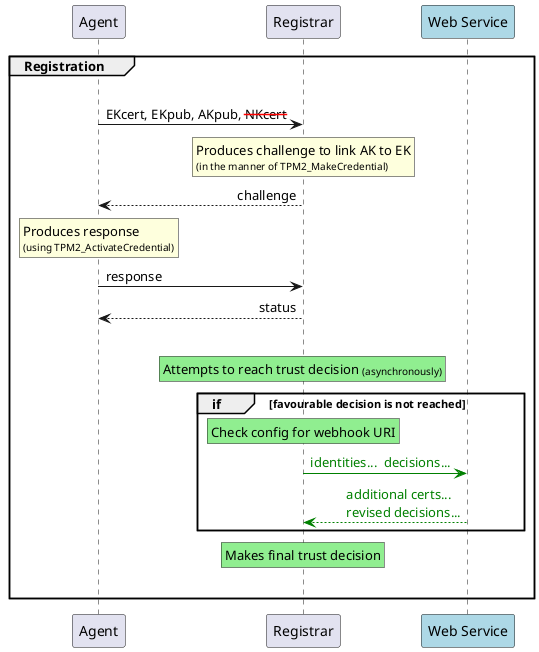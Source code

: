 @startuml
participant Agent
participant Registrar
participant "Web Service" as WebService #lightblue

skinparam sequenceMessageAlign direction
skinparam responseMessageBelowArrow true

group Registration
    |||
    Agent -> Registrar: EKcert, EKpub, AKpub, <s:red>NKcert</strike>

    rnote over Registrar
        Produces challenge to link AK to EK
        <size:10>(in the manner of TPM2_MakeCredential)</size>
    end note

    Registrar --> Agent: challenge    

    rnote over Agent
        Produces response
        <size:10>(using TPM2_ActivateCredential)</size>
    end note

    Agent -> Registrar: response
    Registrar --> Agent: status
    |||

    rnote over Registrar  #lightgreen: Attempts to reach trust decision <size:10>(asynchronously)</size>

    group if [favourable decision is not reached]

        rnote over Registrar  #lightgreen: Check config for webhook URI

        Registrar -[#green]> WebService: <color green>identities...  decisions...</color>
        WebService --[#green]> Registrar: <color green>additional certs...</color>\n<color green>revised decisions...</color>

    end

    rnote over Registrar  #lightgreen: Makes final trust decision

    |||
end
@enduml